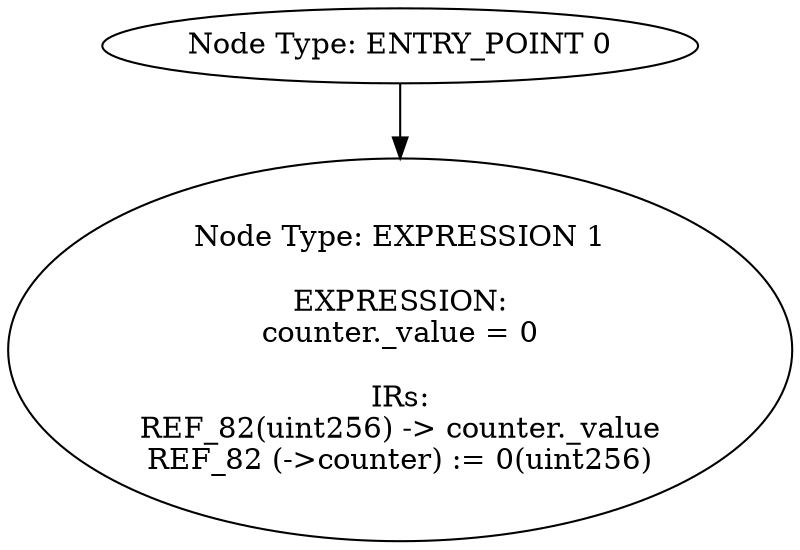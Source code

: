 digraph{
0[label="Node Type: ENTRY_POINT 0
"];
0->1;
1[label="Node Type: EXPRESSION 1

EXPRESSION:
counter._value = 0

IRs:
REF_82(uint256) -> counter._value
REF_82 (->counter) := 0(uint256)"];
}
